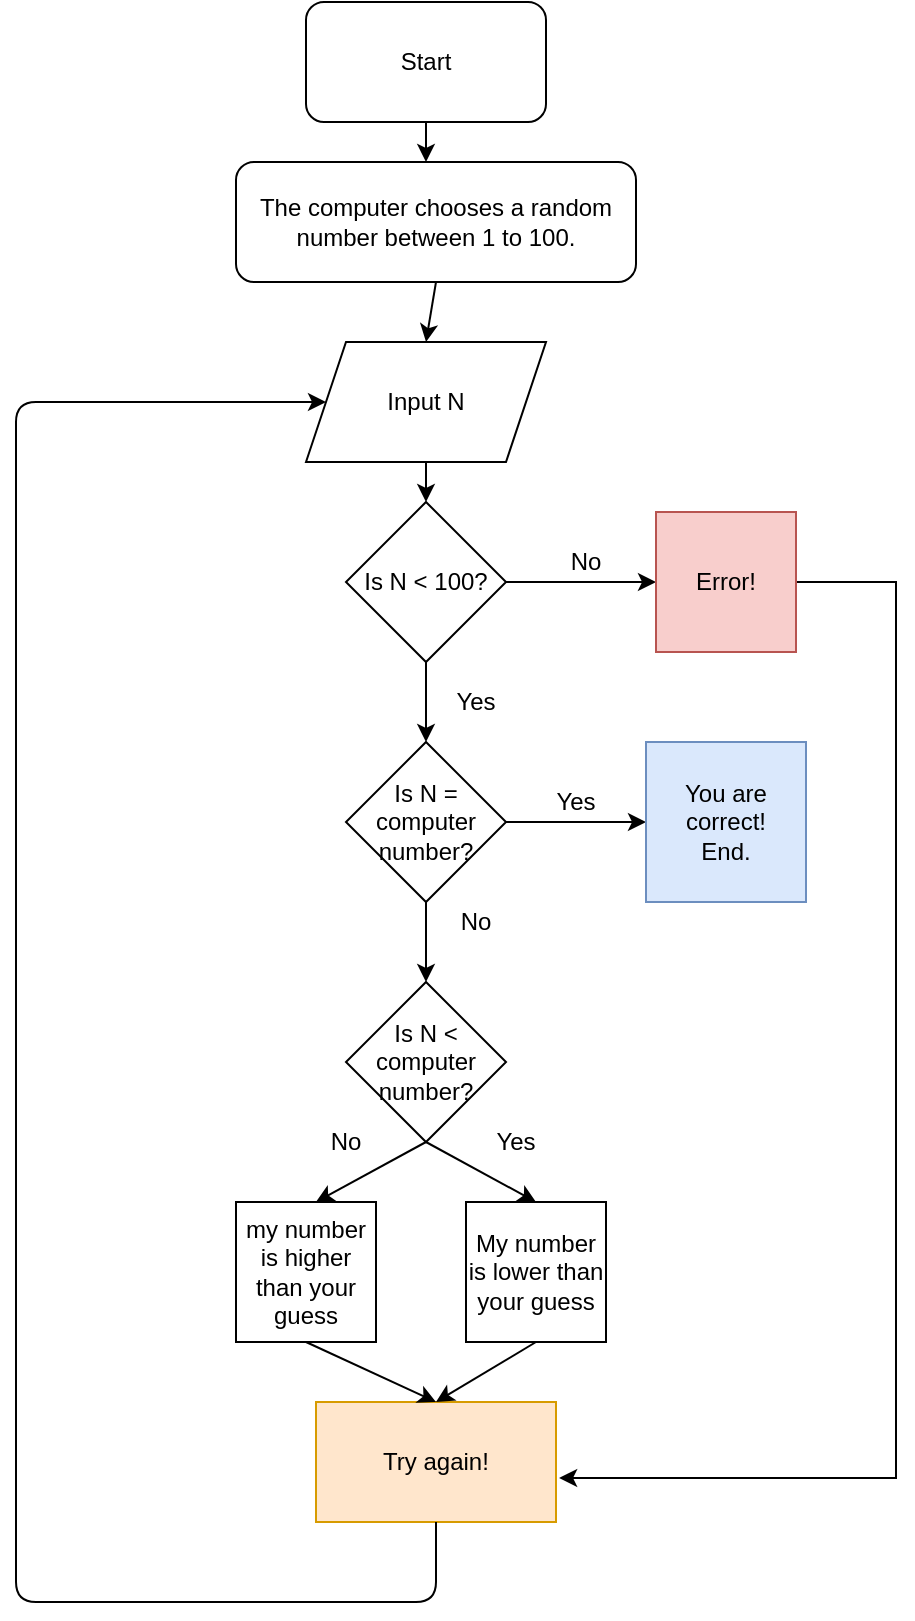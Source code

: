 <mxfile>
    <diagram id="5JKUSt3YPoDYdRHjRpZt" name="Page-1">
        <mxGraphModel dx="1840" dy="1037" grid="1" gridSize="10" guides="1" tooltips="1" connect="1" arrows="1" fold="1" page="1" pageScale="2" pageWidth="850" pageHeight="1100" math="0" shadow="0">
            <root>
                <mxCell id="0"/>
                <mxCell id="1" parent="0"/>
                <mxCell id="tM-iRVHQZIg23fSN8ofd-2" value="" style="rounded=1;whiteSpace=wrap;html=1;" parent="1" vertex="1">
                    <mxGeometry x="365" y="40" width="120" height="60" as="geometry"/>
                </mxCell>
                <mxCell id="tM-iRVHQZIg23fSN8ofd-3" value="Start" style="text;html=1;strokeColor=none;fillColor=none;align=center;verticalAlign=middle;whiteSpace=wrap;rounded=0;" parent="1" vertex="1">
                    <mxGeometry x="405" y="60" width="40" height="20" as="geometry"/>
                </mxCell>
                <mxCell id="tM-iRVHQZIg23fSN8ofd-5" value="" style="endArrow=classic;html=1;exitX=0.5;exitY=1;exitDx=0;exitDy=0;" parent="1" source="tM-iRVHQZIg23fSN8ofd-2" edge="1">
                    <mxGeometry width="50" height="50" relative="1" as="geometry">
                        <mxPoint x="390" y="300" as="sourcePoint"/>
                        <mxPoint x="425" y="120" as="targetPoint"/>
                    </mxGeometry>
                </mxCell>
                <mxCell id="tM-iRVHQZIg23fSN8ofd-11" value="Input N" style="shape=parallelogram;perimeter=parallelogramPerimeter;whiteSpace=wrap;html=1;fixedSize=1;" parent="1" vertex="1">
                    <mxGeometry x="365" y="210" width="120" height="60" as="geometry"/>
                </mxCell>
                <mxCell id="tM-iRVHQZIg23fSN8ofd-12" value="" style="endArrow=classic;html=1;exitX=0.5;exitY=1;exitDx=0;exitDy=0;" parent="1" source="tM-iRVHQZIg23fSN8ofd-11" target="tM-iRVHQZIg23fSN8ofd-13" edge="1">
                    <mxGeometry width="50" height="50" relative="1" as="geometry">
                        <mxPoint x="390" y="400" as="sourcePoint"/>
                        <mxPoint x="425" y="280" as="targetPoint"/>
                    </mxGeometry>
                </mxCell>
                <mxCell id="tM-iRVHQZIg23fSN8ofd-13" value="Is N &amp;lt; 100?" style="rhombus;whiteSpace=wrap;html=1;" parent="1" vertex="1">
                    <mxGeometry x="385" y="290" width="80" height="80" as="geometry"/>
                </mxCell>
                <mxCell id="tM-iRVHQZIg23fSN8ofd-14" value="The computer chooses a random number between 1 to 100." style="rounded=1;whiteSpace=wrap;html=1;" parent="1" vertex="1">
                    <mxGeometry x="330" y="120" width="200" height="60" as="geometry"/>
                </mxCell>
                <mxCell id="tM-iRVHQZIg23fSN8ofd-16" value="" style="endArrow=classic;html=1;exitX=1;exitY=0.5;exitDx=0;exitDy=0;" parent="1" source="tM-iRVHQZIg23fSN8ofd-13" target="tM-iRVHQZIg23fSN8ofd-17" edge="1">
                    <mxGeometry width="50" height="50" relative="1" as="geometry">
                        <mxPoint x="390" y="340" as="sourcePoint"/>
                        <mxPoint x="520" y="330" as="targetPoint"/>
                    </mxGeometry>
                </mxCell>
                <mxCell id="2" style="edgeStyle=orthogonalEdgeStyle;rounded=0;orthogonalLoop=1;jettySize=auto;html=1;exitX=1;exitY=0.5;exitDx=0;exitDy=0;entryX=1.013;entryY=0.633;entryDx=0;entryDy=0;entryPerimeter=0;" edge="1" parent="1" source="tM-iRVHQZIg23fSN8ofd-17" target="tM-iRVHQZIg23fSN8ofd-35">
                    <mxGeometry relative="1" as="geometry">
                        <mxPoint x="660" y="780" as="targetPoint"/>
                        <Array as="points">
                            <mxPoint x="660" y="330"/>
                            <mxPoint x="660" y="778"/>
                        </Array>
                    </mxGeometry>
                </mxCell>
                <mxCell id="tM-iRVHQZIg23fSN8ofd-17" value="Error!" style="whiteSpace=wrap;html=1;aspect=fixed;fillColor=#f8cecc;strokeColor=#b85450;" parent="1" vertex="1">
                    <mxGeometry x="540" y="295" width="70" height="70" as="geometry"/>
                </mxCell>
                <mxCell id="tM-iRVHQZIg23fSN8ofd-23" value="Is N = computer number?" style="rhombus;whiteSpace=wrap;html=1;" parent="1" vertex="1">
                    <mxGeometry x="385" y="410" width="80" height="80" as="geometry"/>
                </mxCell>
                <mxCell id="tM-iRVHQZIg23fSN8ofd-25" value="" style="endArrow=classic;html=1;exitX=1;exitY=0.5;exitDx=0;exitDy=0;" parent="1" source="tM-iRVHQZIg23fSN8ofd-23" target="tM-iRVHQZIg23fSN8ofd-26" edge="1">
                    <mxGeometry width="50" height="50" relative="1" as="geometry">
                        <mxPoint x="480" y="560" as="sourcePoint"/>
                        <mxPoint x="540" y="450" as="targetPoint"/>
                    </mxGeometry>
                </mxCell>
                <mxCell id="tM-iRVHQZIg23fSN8ofd-26" value="You are correct!&lt;br&gt;End." style="whiteSpace=wrap;html=1;aspect=fixed;fillColor=#dae8fc;strokeColor=#6c8ebf;" parent="1" vertex="1">
                    <mxGeometry x="535" y="410" width="80" height="80" as="geometry"/>
                </mxCell>
                <mxCell id="tM-iRVHQZIg23fSN8ofd-27" value="Is N &amp;lt; computer number?" style="rhombus;whiteSpace=wrap;html=1;" parent="1" vertex="1">
                    <mxGeometry x="385" y="530" width="80" height="80" as="geometry"/>
                </mxCell>
                <mxCell id="tM-iRVHQZIg23fSN8ofd-28" value="" style="endArrow=classic;html=1;exitX=0.5;exitY=1;exitDx=0;exitDy=0;" parent="1" source="tM-iRVHQZIg23fSN8ofd-27" edge="1">
                    <mxGeometry width="50" height="50" relative="1" as="geometry">
                        <mxPoint x="480" y="620" as="sourcePoint"/>
                        <mxPoint x="480" y="640" as="targetPoint"/>
                    </mxGeometry>
                </mxCell>
                <mxCell id="tM-iRVHQZIg23fSN8ofd-29" value="" style="endArrow=classic;html=1;exitX=0.5;exitY=1;exitDx=0;exitDy=0;" parent="1" source="tM-iRVHQZIg23fSN8ofd-27" edge="1">
                    <mxGeometry width="50" height="50" relative="1" as="geometry">
                        <mxPoint x="480" y="620" as="sourcePoint"/>
                        <mxPoint x="370" y="640" as="targetPoint"/>
                    </mxGeometry>
                </mxCell>
                <mxCell id="tM-iRVHQZIg23fSN8ofd-30" value="My number is lower than your guess" style="whiteSpace=wrap;html=1;aspect=fixed;" parent="1" vertex="1">
                    <mxGeometry x="445" y="640" width="70" height="70" as="geometry"/>
                </mxCell>
                <mxCell id="tM-iRVHQZIg23fSN8ofd-31" value="Yes" style="text;html=1;strokeColor=none;fillColor=none;align=center;verticalAlign=middle;whiteSpace=wrap;rounded=0;" parent="1" vertex="1">
                    <mxGeometry x="450" y="600" width="40" height="20" as="geometry"/>
                </mxCell>
                <mxCell id="tM-iRVHQZIg23fSN8ofd-32" value="No" style="text;html=1;strokeColor=none;fillColor=none;align=center;verticalAlign=middle;whiteSpace=wrap;rounded=0;" parent="1" vertex="1">
                    <mxGeometry x="365" y="600" width="40" height="20" as="geometry"/>
                </mxCell>
                <mxCell id="tM-iRVHQZIg23fSN8ofd-34" value="my number is higher than your guess" style="whiteSpace=wrap;html=1;aspect=fixed;" parent="1" vertex="1">
                    <mxGeometry x="330" y="640" width="70" height="70" as="geometry"/>
                </mxCell>
                <mxCell id="tM-iRVHQZIg23fSN8ofd-35" value="Try again!" style="rounded=0;whiteSpace=wrap;html=1;fillColor=#ffe6cc;strokeColor=#d79b00;" parent="1" vertex="1">
                    <mxGeometry x="370" y="740" width="120" height="60" as="geometry"/>
                </mxCell>
                <mxCell id="tM-iRVHQZIg23fSN8ofd-36" value="" style="endArrow=classic;html=1;exitX=0.5;exitY=1;exitDx=0;exitDy=0;exitPerimeter=0;entryX=0;entryY=0.5;entryDx=0;entryDy=0;" parent="1" source="tM-iRVHQZIg23fSN8ofd-35" target="tM-iRVHQZIg23fSN8ofd-11" edge="1">
                    <mxGeometry width="50" height="50" relative="1" as="geometry">
                        <mxPoint x="420" y="680" as="sourcePoint"/>
                        <mxPoint x="220" y="210" as="targetPoint"/>
                        <Array as="points">
                            <mxPoint x="430" y="840"/>
                            <mxPoint x="220" y="840"/>
                            <mxPoint x="220" y="240"/>
                        </Array>
                    </mxGeometry>
                </mxCell>
                <mxCell id="tM-iRVHQZIg23fSN8ofd-37" value="" style="endArrow=classic;html=1;exitX=0.5;exitY=1;exitDx=0;exitDy=0;entryX=0.5;entryY=0;entryDx=0;entryDy=0;" parent="1" source="tM-iRVHQZIg23fSN8ofd-13" target="tM-iRVHQZIg23fSN8ofd-23" edge="1">
                    <mxGeometry width="50" height="50" relative="1" as="geometry">
                        <mxPoint x="410" y="540" as="sourcePoint"/>
                        <mxPoint x="460" y="490" as="targetPoint"/>
                    </mxGeometry>
                </mxCell>
                <mxCell id="tM-iRVHQZIg23fSN8ofd-38" value="" style="endArrow=classic;html=1;exitX=0.5;exitY=1;exitDx=0;exitDy=0;entryX=0.5;entryY=0;entryDx=0;entryDy=0;" parent="1" source="tM-iRVHQZIg23fSN8ofd-23" target="tM-iRVHQZIg23fSN8ofd-27" edge="1">
                    <mxGeometry width="50" height="50" relative="1" as="geometry">
                        <mxPoint x="420" y="540" as="sourcePoint"/>
                        <mxPoint x="470" y="490" as="targetPoint"/>
                    </mxGeometry>
                </mxCell>
                <mxCell id="tM-iRVHQZIg23fSN8ofd-39" value="" style="endArrow=classic;html=1;exitX=0.5;exitY=1;exitDx=0;exitDy=0;entryX=0.5;entryY=0;entryDx=0;entryDy=0;" parent="1" source="tM-iRVHQZIg23fSN8ofd-34" target="tM-iRVHQZIg23fSN8ofd-35" edge="1">
                    <mxGeometry width="50" height="50" relative="1" as="geometry">
                        <mxPoint x="420" y="640" as="sourcePoint"/>
                        <mxPoint x="470" y="590" as="targetPoint"/>
                    </mxGeometry>
                </mxCell>
                <mxCell id="tM-iRVHQZIg23fSN8ofd-40" value="" style="endArrow=classic;html=1;exitX=0.5;exitY=1;exitDx=0;exitDy=0;" parent="1" source="tM-iRVHQZIg23fSN8ofd-30" edge="1">
                    <mxGeometry width="50" height="50" relative="1" as="geometry">
                        <mxPoint x="420" y="640" as="sourcePoint"/>
                        <mxPoint x="430" y="740" as="targetPoint"/>
                    </mxGeometry>
                </mxCell>
                <mxCell id="tM-iRVHQZIg23fSN8ofd-43" value="" style="endArrow=classic;html=1;exitX=0.5;exitY=1;exitDx=0;exitDy=0;entryX=0.5;entryY=0;entryDx=0;entryDy=0;" parent="1" source="tM-iRVHQZIg23fSN8ofd-14" target="tM-iRVHQZIg23fSN8ofd-11" edge="1">
                    <mxGeometry width="50" height="50" relative="1" as="geometry">
                        <mxPoint x="440" y="280" as="sourcePoint"/>
                        <mxPoint x="490" y="230" as="targetPoint"/>
                    </mxGeometry>
                </mxCell>
                <mxCell id="tM-iRVHQZIg23fSN8ofd-44" value="No" style="text;html=1;strokeColor=none;fillColor=none;align=center;verticalAlign=middle;whiteSpace=wrap;rounded=0;" parent="1" vertex="1">
                    <mxGeometry x="485" y="310" width="40" height="20" as="geometry"/>
                </mxCell>
                <mxCell id="tM-iRVHQZIg23fSN8ofd-45" value="Yes" style="text;html=1;strokeColor=none;fillColor=none;align=center;verticalAlign=middle;whiteSpace=wrap;rounded=0;" parent="1" vertex="1">
                    <mxGeometry x="430" y="380" width="40" height="20" as="geometry"/>
                </mxCell>
                <mxCell id="tM-iRVHQZIg23fSN8ofd-46" value="Yes" style="text;html=1;strokeColor=none;fillColor=none;align=center;verticalAlign=middle;whiteSpace=wrap;rounded=0;" parent="1" vertex="1">
                    <mxGeometry x="480" y="430" width="40" height="20" as="geometry"/>
                </mxCell>
                <mxCell id="tM-iRVHQZIg23fSN8ofd-47" value="No" style="text;html=1;strokeColor=none;fillColor=none;align=center;verticalAlign=middle;whiteSpace=wrap;rounded=0;" parent="1" vertex="1">
                    <mxGeometry x="430" y="490" width="40" height="20" as="geometry"/>
                </mxCell>
            </root>
        </mxGraphModel>
    </diagram>
    <diagram id="DE7itUPT9TUUrPIlOW48" name="ページ2">
        <mxGraphModel dx="652" dy="622" grid="1" gridSize="10" guides="1" tooltips="1" connect="1" arrows="1" fold="1" page="1" pageScale="1" pageWidth="850" pageHeight="1100" math="0" shadow="0">
            <root>
                <mxCell id="PW7zn0yZcUAJ8uyW8FGQ-0"/>
                <mxCell id="PW7zn0yZcUAJ8uyW8FGQ-1" parent="PW7zn0yZcUAJ8uyW8FGQ-0"/>
            </root>
        </mxGraphModel>
    </diagram>
</mxfile>